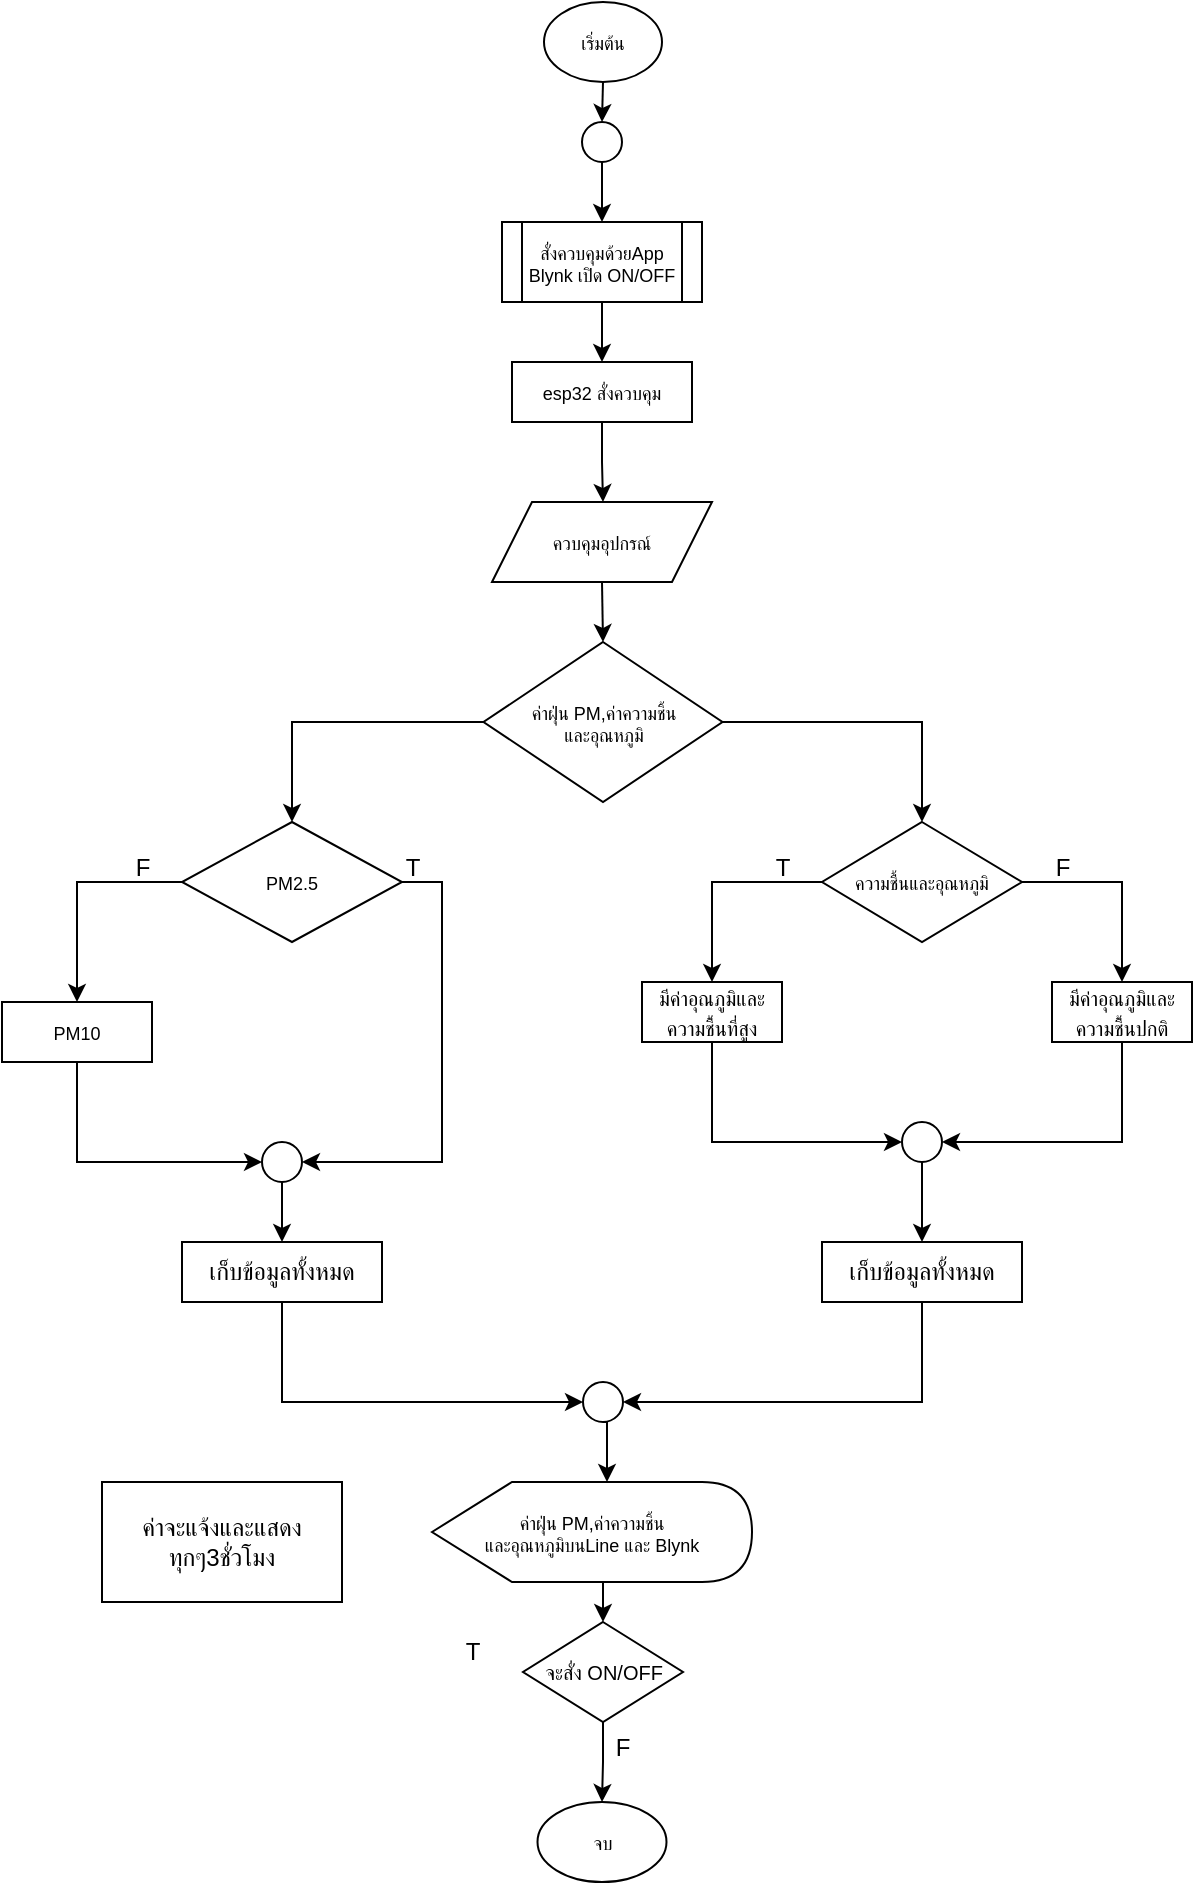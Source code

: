 <mxfile version="24.0.5" type="github">
  <diagram name="หน้า-1" id="D38iJYiWYoByJKxBrV8E">
    <mxGraphModel dx="1581" dy="614" grid="1" gridSize="10" guides="1" tooltips="1" connect="1" arrows="1" fold="1" page="1" pageScale="1" pageWidth="827" pageHeight="1169" math="0" shadow="0">
      <root>
        <mxCell id="0" />
        <mxCell id="1" parent="0" />
        <mxCell id="itMPRGRReH19wazTR6ho-6" style="edgeStyle=orthogonalEdgeStyle;rounded=0;orthogonalLoop=1;jettySize=auto;html=1;exitX=0.5;exitY=1;exitDx=0;exitDy=0;entryX=0.5;entryY=0;entryDx=0;entryDy=0;" edge="1" parent="1" source="itMPRGRReH19wazTR6ho-1" target="itMPRGRReH19wazTR6ho-2">
          <mxGeometry relative="1" as="geometry" />
        </mxCell>
        <mxCell id="itMPRGRReH19wazTR6ho-1" value="&lt;font style=&quot;font-size: 9px;&quot;&gt;เริ่มต้น&lt;/font&gt;" style="ellipse;whiteSpace=wrap;html=1;" vertex="1" parent="1">
          <mxGeometry x="371" y="30" width="59" height="40" as="geometry" />
        </mxCell>
        <mxCell id="itMPRGRReH19wazTR6ho-9" style="edgeStyle=orthogonalEdgeStyle;rounded=0;orthogonalLoop=1;jettySize=auto;html=1;exitX=0.5;exitY=1;exitDx=0;exitDy=0;entryX=0.5;entryY=0;entryDx=0;entryDy=0;" edge="1" parent="1" source="itMPRGRReH19wazTR6ho-2" target="itMPRGRReH19wazTR6ho-3">
          <mxGeometry relative="1" as="geometry" />
        </mxCell>
        <mxCell id="itMPRGRReH19wazTR6ho-2" value="" style="ellipse;whiteSpace=wrap;html=1;aspect=fixed;" vertex="1" parent="1">
          <mxGeometry x="390" y="90" width="20" height="20" as="geometry" />
        </mxCell>
        <mxCell id="itMPRGRReH19wazTR6ho-11" style="edgeStyle=orthogonalEdgeStyle;rounded=0;orthogonalLoop=1;jettySize=auto;html=1;exitX=0.5;exitY=1;exitDx=0;exitDy=0;entryX=0.5;entryY=0;entryDx=0;entryDy=0;" edge="1" parent="1" source="itMPRGRReH19wazTR6ho-3" target="itMPRGRReH19wazTR6ho-10">
          <mxGeometry relative="1" as="geometry" />
        </mxCell>
        <mxCell id="itMPRGRReH19wazTR6ho-3" value="&lt;font style=&quot;font-size: 9px;&quot;&gt;สั่งควบคุมด้วยApp&lt;/font&gt;&lt;div style=&quot;font-size: 9px;&quot;&gt;&lt;font style=&quot;font-size: 9px;&quot;&gt;Blynk เปิด ON/OFF&lt;/font&gt;&lt;/div&gt;" style="shape=process;whiteSpace=wrap;html=1;backgroundOutline=1;" vertex="1" parent="1">
          <mxGeometry x="350" y="140" width="100" height="40" as="geometry" />
        </mxCell>
        <mxCell id="itMPRGRReH19wazTR6ho-15" style="edgeStyle=orthogonalEdgeStyle;rounded=0;orthogonalLoop=1;jettySize=auto;html=1;exitX=0.5;exitY=1;exitDx=0;exitDy=0;entryX=0.5;entryY=0;entryDx=0;entryDy=0;" edge="1" parent="1" source="itMPRGRReH19wazTR6ho-10">
          <mxGeometry relative="1" as="geometry">
            <mxPoint x="400.5" y="280" as="targetPoint" />
            <Array as="points">
              <mxPoint x="400" y="260" />
            </Array>
          </mxGeometry>
        </mxCell>
        <mxCell id="itMPRGRReH19wazTR6ho-10" value="&lt;font style=&quot;font-size: 9px;&quot;&gt;esp32 สั่งควบคุม&lt;/font&gt;" style="rounded=0;whiteSpace=wrap;html=1;" vertex="1" parent="1">
          <mxGeometry x="355" y="210" width="90" height="30" as="geometry" />
        </mxCell>
        <mxCell id="itMPRGRReH19wazTR6ho-19" value="" style="edgeStyle=orthogonalEdgeStyle;rounded=0;orthogonalLoop=1;jettySize=auto;html=1;entryX=0.5;entryY=0;entryDx=0;entryDy=0;" edge="1" parent="1" source="itMPRGRReH19wazTR6ho-16" target="itMPRGRReH19wazTR6ho-18">
          <mxGeometry relative="1" as="geometry">
            <Array as="points">
              <mxPoint x="245" y="390" />
            </Array>
          </mxGeometry>
        </mxCell>
        <mxCell id="itMPRGRReH19wazTR6ho-21" value="" style="edgeStyle=orthogonalEdgeStyle;rounded=0;orthogonalLoop=1;jettySize=auto;html=1;" edge="1" parent="1" source="itMPRGRReH19wazTR6ho-16" target="itMPRGRReH19wazTR6ho-20">
          <mxGeometry relative="1" as="geometry">
            <Array as="points">
              <mxPoint x="560" y="390" />
            </Array>
          </mxGeometry>
        </mxCell>
        <mxCell id="itMPRGRReH19wazTR6ho-16" value="&lt;font style=&quot;font-size: 9px;&quot;&gt;ค่าฝุ่น PM,ค่าความชิ้น&lt;/font&gt;&lt;div style=&quot;font-size: 9px;&quot;&gt;&lt;font style=&quot;font-size: 9px;&quot;&gt;และอุณหภูมิ&lt;/font&gt;&lt;/div&gt;" style="rhombus;whiteSpace=wrap;html=1;" vertex="1" parent="1">
          <mxGeometry x="340.75" y="350" width="119.5" height="80" as="geometry" />
        </mxCell>
        <mxCell id="itMPRGRReH19wazTR6ho-61" style="edgeStyle=orthogonalEdgeStyle;rounded=0;orthogonalLoop=1;jettySize=auto;html=1;exitX=1;exitY=0.5;exitDx=0;exitDy=0;entryX=1;entryY=0.5;entryDx=0;entryDy=0;" edge="1" parent="1" source="itMPRGRReH19wazTR6ho-18" target="itMPRGRReH19wazTR6ho-54">
          <mxGeometry relative="1" as="geometry" />
        </mxCell>
        <mxCell id="itMPRGRReH19wazTR6ho-64" style="edgeStyle=orthogonalEdgeStyle;rounded=0;orthogonalLoop=1;jettySize=auto;html=1;exitX=0;exitY=0.5;exitDx=0;exitDy=0;entryX=0.5;entryY=0;entryDx=0;entryDy=0;" edge="1" parent="1" source="itMPRGRReH19wazTR6ho-18" target="itMPRGRReH19wazTR6ho-63">
          <mxGeometry relative="1" as="geometry" />
        </mxCell>
        <mxCell id="itMPRGRReH19wazTR6ho-18" value="&lt;font style=&quot;font-size: 9px;&quot;&gt;PM2.5&lt;/font&gt;" style="rhombus;whiteSpace=wrap;html=1;" vertex="1" parent="1">
          <mxGeometry x="190" y="440" width="110" height="60" as="geometry" />
        </mxCell>
        <mxCell id="itMPRGRReH19wazTR6ho-44" value="" style="edgeStyle=orthogonalEdgeStyle;rounded=0;orthogonalLoop=1;jettySize=auto;html=1;" edge="1" parent="1" source="itMPRGRReH19wazTR6ho-20" target="itMPRGRReH19wazTR6ho-43">
          <mxGeometry relative="1" as="geometry" />
        </mxCell>
        <mxCell id="itMPRGRReH19wazTR6ho-48" style="edgeStyle=orthogonalEdgeStyle;rounded=0;orthogonalLoop=1;jettySize=auto;html=1;exitX=1;exitY=0.5;exitDx=0;exitDy=0;entryX=0.5;entryY=0;entryDx=0;entryDy=0;" edge="1" parent="1" source="itMPRGRReH19wazTR6ho-20" target="itMPRGRReH19wazTR6ho-45">
          <mxGeometry relative="1" as="geometry" />
        </mxCell>
        <mxCell id="itMPRGRReH19wazTR6ho-20" value="&lt;font style=&quot;font-size: 9px;&quot;&gt;ความชื้นและอุณหภูมิ&lt;/font&gt;" style="rhombus;whiteSpace=wrap;html=1;" vertex="1" parent="1">
          <mxGeometry x="510" y="440" width="100" height="60" as="geometry" />
        </mxCell>
        <mxCell id="itMPRGRReH19wazTR6ho-58" style="edgeStyle=orthogonalEdgeStyle;rounded=0;orthogonalLoop=1;jettySize=auto;html=1;exitX=0.5;exitY=1;exitDx=0;exitDy=0;entryX=0;entryY=0.5;entryDx=0;entryDy=0;" edge="1" parent="1" source="itMPRGRReH19wazTR6ho-43" target="itMPRGRReH19wazTR6ho-56">
          <mxGeometry relative="1" as="geometry" />
        </mxCell>
        <mxCell id="itMPRGRReH19wazTR6ho-43" value="&lt;font size=&quot;1&quot;&gt;มีค่าอุณภูมิและความชื้นที่สูง&lt;/font&gt;" style="whiteSpace=wrap;html=1;" vertex="1" parent="1">
          <mxGeometry x="420" y="520" width="70" height="30" as="geometry" />
        </mxCell>
        <mxCell id="itMPRGRReH19wazTR6ho-57" style="edgeStyle=orthogonalEdgeStyle;rounded=0;orthogonalLoop=1;jettySize=auto;html=1;exitX=0.5;exitY=1;exitDx=0;exitDy=0;entryX=1;entryY=0.5;entryDx=0;entryDy=0;" edge="1" parent="1" source="itMPRGRReH19wazTR6ho-45" target="itMPRGRReH19wazTR6ho-56">
          <mxGeometry relative="1" as="geometry" />
        </mxCell>
        <mxCell id="itMPRGRReH19wazTR6ho-45" value="&lt;span style=&quot;font-size: x-small;&quot;&gt;มีค่าอุณภูมิและความชื้นปกติ&lt;/span&gt;" style="whiteSpace=wrap;html=1;" vertex="1" parent="1">
          <mxGeometry x="625" y="520" width="70" height="30" as="geometry" />
        </mxCell>
        <mxCell id="itMPRGRReH19wazTR6ho-49" value="T" style="text;html=1;align=center;verticalAlign=middle;resizable=0;points=[];autosize=1;strokeColor=none;fillColor=none;" vertex="1" parent="1">
          <mxGeometry x="475" y="448" width="30" height="30" as="geometry" />
        </mxCell>
        <mxCell id="itMPRGRReH19wazTR6ho-50" value="F" style="text;html=1;align=center;verticalAlign=middle;resizable=0;points=[];autosize=1;strokeColor=none;fillColor=none;" vertex="1" parent="1">
          <mxGeometry x="615" y="448" width="30" height="30" as="geometry" />
        </mxCell>
        <mxCell id="itMPRGRReH19wazTR6ho-51" value="F" style="text;html=1;align=center;verticalAlign=middle;resizable=0;points=[];autosize=1;strokeColor=none;fillColor=none;" vertex="1" parent="1">
          <mxGeometry x="155" y="448" width="30" height="30" as="geometry" />
        </mxCell>
        <mxCell id="itMPRGRReH19wazTR6ho-67" style="edgeStyle=orthogonalEdgeStyle;rounded=0;orthogonalLoop=1;jettySize=auto;html=1;exitX=0.5;exitY=1;exitDx=0;exitDy=0;entryX=0.5;entryY=0;entryDx=0;entryDy=0;" edge="1" parent="1" source="itMPRGRReH19wazTR6ho-54" target="itMPRGRReH19wazTR6ho-66">
          <mxGeometry relative="1" as="geometry" />
        </mxCell>
        <mxCell id="itMPRGRReH19wazTR6ho-54" value="" style="ellipse;whiteSpace=wrap;html=1;aspect=fixed;" vertex="1" parent="1">
          <mxGeometry x="230" y="600" width="20" height="20" as="geometry" />
        </mxCell>
        <mxCell id="itMPRGRReH19wazTR6ho-60" style="edgeStyle=orthogonalEdgeStyle;rounded=0;orthogonalLoop=1;jettySize=auto;html=1;exitX=0.5;exitY=1;exitDx=0;exitDy=0;entryX=0.5;entryY=0;entryDx=0;entryDy=0;" edge="1" parent="1" source="itMPRGRReH19wazTR6ho-56" target="itMPRGRReH19wazTR6ho-59">
          <mxGeometry relative="1" as="geometry" />
        </mxCell>
        <mxCell id="itMPRGRReH19wazTR6ho-56" value="" style="ellipse;whiteSpace=wrap;html=1;aspect=fixed;" vertex="1" parent="1">
          <mxGeometry x="550" y="590" width="20" height="20" as="geometry" />
        </mxCell>
        <mxCell id="itMPRGRReH19wazTR6ho-70" style="edgeStyle=orthogonalEdgeStyle;rounded=0;orthogonalLoop=1;jettySize=auto;html=1;exitX=0.5;exitY=1;exitDx=0;exitDy=0;entryX=1;entryY=0.5;entryDx=0;entryDy=0;" edge="1" parent="1" source="itMPRGRReH19wazTR6ho-59" target="itMPRGRReH19wazTR6ho-68">
          <mxGeometry relative="1" as="geometry" />
        </mxCell>
        <mxCell id="itMPRGRReH19wazTR6ho-59" value="เก็บข้อมูลทั้งหมด" style="rounded=0;whiteSpace=wrap;html=1;" vertex="1" parent="1">
          <mxGeometry x="510" y="650" width="100" height="30" as="geometry" />
        </mxCell>
        <mxCell id="itMPRGRReH19wazTR6ho-65" style="edgeStyle=orthogonalEdgeStyle;rounded=0;orthogonalLoop=1;jettySize=auto;html=1;exitX=0.5;exitY=1;exitDx=0;exitDy=0;entryX=0;entryY=0.5;entryDx=0;entryDy=0;" edge="1" parent="1" source="itMPRGRReH19wazTR6ho-63" target="itMPRGRReH19wazTR6ho-54">
          <mxGeometry relative="1" as="geometry" />
        </mxCell>
        <mxCell id="itMPRGRReH19wazTR6ho-63" value="&lt;font style=&quot;font-size: 9px;&quot;&gt;PM10&lt;/font&gt;" style="rounded=0;whiteSpace=wrap;html=1;" vertex="1" parent="1">
          <mxGeometry x="100" y="530" width="75" height="30" as="geometry" />
        </mxCell>
        <mxCell id="itMPRGRReH19wazTR6ho-69" style="edgeStyle=orthogonalEdgeStyle;rounded=0;orthogonalLoop=1;jettySize=auto;html=1;exitX=0.5;exitY=1;exitDx=0;exitDy=0;entryX=0;entryY=0.5;entryDx=0;entryDy=0;" edge="1" parent="1" source="itMPRGRReH19wazTR6ho-66" target="itMPRGRReH19wazTR6ho-68">
          <mxGeometry relative="1" as="geometry" />
        </mxCell>
        <mxCell id="itMPRGRReH19wazTR6ho-66" value="เก็บข้อมูลทั้งหมด" style="rounded=0;whiteSpace=wrap;html=1;" vertex="1" parent="1">
          <mxGeometry x="190" y="650" width="100" height="30" as="geometry" />
        </mxCell>
        <mxCell id="itMPRGRReH19wazTR6ho-68" value="" style="ellipse;whiteSpace=wrap;html=1;aspect=fixed;" vertex="1" parent="1">
          <mxGeometry x="390.5" y="720" width="20" height="20" as="geometry" />
        </mxCell>
        <mxCell id="itMPRGRReH19wazTR6ho-77" style="edgeStyle=orthogonalEdgeStyle;rounded=0;orthogonalLoop=1;jettySize=auto;html=1;exitX=0.5;exitY=1;exitDx=0;exitDy=0;entryX=0.5;entryY=0;entryDx=0;entryDy=0;" edge="1" parent="1" source="itMPRGRReH19wazTR6ho-75" target="itMPRGRReH19wazTR6ho-76">
          <mxGeometry relative="1" as="geometry" />
        </mxCell>
        <mxCell id="itMPRGRReH19wazTR6ho-75" value="&lt;font size=&quot;1&quot;&gt;จะสั่ง ON/OFF&lt;/font&gt;" style="rhombus;whiteSpace=wrap;html=1;" vertex="1" parent="1">
          <mxGeometry x="360.5" y="840" width="80" height="50" as="geometry" />
        </mxCell>
        <mxCell id="itMPRGRReH19wazTR6ho-76" value="&lt;font style=&quot;font-size: 9px;&quot;&gt;จบ&lt;/font&gt;" style="ellipse;whiteSpace=wrap;html=1;" vertex="1" parent="1">
          <mxGeometry x="367.75" y="930" width="64.5" height="40" as="geometry" />
        </mxCell>
        <mxCell id="itMPRGRReH19wazTR6ho-78" value="F" style="text;html=1;align=center;verticalAlign=middle;resizable=0;points=[];autosize=1;strokeColor=none;fillColor=none;" vertex="1" parent="1">
          <mxGeometry x="394.5" y="888" width="30" height="30" as="geometry" />
        </mxCell>
        <mxCell id="itMPRGRReH19wazTR6ho-81" value="T" style="text;html=1;align=center;verticalAlign=middle;resizable=0;points=[];autosize=1;strokeColor=none;fillColor=none;" vertex="1" parent="1">
          <mxGeometry x="290" y="448" width="30" height="30" as="geometry" />
        </mxCell>
        <mxCell id="itMPRGRReH19wazTR6ho-84" value="T" style="text;html=1;align=center;verticalAlign=middle;resizable=0;points=[];autosize=1;strokeColor=none;fillColor=none;" vertex="1" parent="1">
          <mxGeometry x="320" y="840" width="30" height="30" as="geometry" />
        </mxCell>
        <mxCell id="itMPRGRReH19wazTR6ho-98" style="edgeStyle=orthogonalEdgeStyle;rounded=0;orthogonalLoop=1;jettySize=auto;html=1;exitX=0.5;exitY=1;exitDx=0;exitDy=0;entryX=0.5;entryY=0;entryDx=0;entryDy=0;" edge="1" parent="1" target="itMPRGRReH19wazTR6ho-16">
          <mxGeometry relative="1" as="geometry">
            <mxPoint x="400" y="320" as="sourcePoint" />
          </mxGeometry>
        </mxCell>
        <mxCell id="itMPRGRReH19wazTR6ho-99" value="&lt;span style=&quot;font-size: 9px;&quot;&gt;ควบคุมอุปกรณ์&lt;/span&gt;" style="shape=parallelogram;perimeter=parallelogramPerimeter;whiteSpace=wrap;html=1;fixedSize=1;" vertex="1" parent="1">
          <mxGeometry x="345" y="280" width="110" height="40" as="geometry" />
        </mxCell>
        <mxCell id="itMPRGRReH19wazTR6ho-107" style="edgeStyle=orthogonalEdgeStyle;rounded=0;orthogonalLoop=1;jettySize=auto;html=1;exitX=0;exitY=0;exitDx=87.5;exitDy=50;exitPerimeter=0;entryX=0.5;entryY=0;entryDx=0;entryDy=0;" edge="1" parent="1" source="itMPRGRReH19wazTR6ho-103" target="itMPRGRReH19wazTR6ho-75">
          <mxGeometry relative="1" as="geometry" />
        </mxCell>
        <mxCell id="itMPRGRReH19wazTR6ho-103" value="&lt;font style=&quot;font-size: 9px;&quot;&gt;ค่าฝุ่น PM,ค่าความชิ้น&lt;/font&gt;&lt;div style=&quot;font-size: 9px;&quot;&gt;และอุณหภูมิบนLine และ Blynk&lt;/div&gt;" style="shape=display;whiteSpace=wrap;html=1;" vertex="1" parent="1">
          <mxGeometry x="315" y="770" width="160" height="50" as="geometry" />
        </mxCell>
        <mxCell id="itMPRGRReH19wazTR6ho-110" style="edgeStyle=orthogonalEdgeStyle;rounded=0;orthogonalLoop=1;jettySize=auto;html=1;exitX=0.5;exitY=1;exitDx=0;exitDy=0;entryX=0;entryY=0;entryDx=87.5;entryDy=0;entryPerimeter=0;" edge="1" parent="1" source="itMPRGRReH19wazTR6ho-68" target="itMPRGRReH19wazTR6ho-103">
          <mxGeometry relative="1" as="geometry" />
        </mxCell>
        <mxCell id="itMPRGRReH19wazTR6ho-111" value="ค่าจะแจ้งและแสดงทุกๆ3ชั่วโมง" style="rounded=0;whiteSpace=wrap;html=1;" vertex="1" parent="1">
          <mxGeometry x="150" y="770" width="120" height="60" as="geometry" />
        </mxCell>
      </root>
    </mxGraphModel>
  </diagram>
</mxfile>
